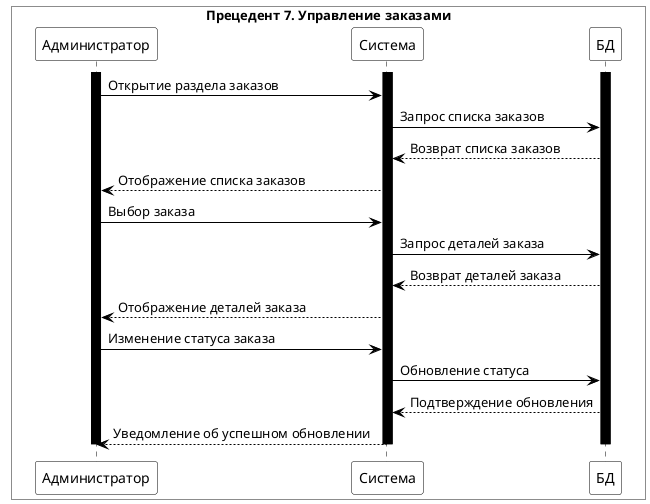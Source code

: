 @startuml
skinparam sequence {
    ArrowColor Black
    ActorBorderColor Black
    LifeLineBorderColor Black
    LifeLineBackgroundColor Black
    ParticipantBorderColor Black
    ParticipantBackgroundColor White
    ParticipantFontColor Black
}

skinparam ParticipantPadding 20
skinparam BoxPadding 10

box "Прецедент 7. Управление заказами" #White
participant "Администратор" as Admin #White
participant "Система" as System #White
participant "БД" as DB #White
end box

activate Admin #Black
activate System #Black
activate DB #Black

Admin -> System: Открытие раздела заказов
System -> DB: Запрос списка заказов
DB --> System: Возврат списка заказов
System --> Admin: Отображение списка заказов
Admin -> System: Выбор заказа
System -> DB: Запрос деталей заказа
DB --> System: Возврат деталей заказа
System --> Admin: Отображение деталей заказа
Admin -> System: Изменение статуса заказа
System -> DB: Обновление статуса
DB --> System: Подтверждение обновления
System --> Admin: Уведомление об успешном обновлении

deactivate DB
deactivate System
deactivate Admin

@enduml
